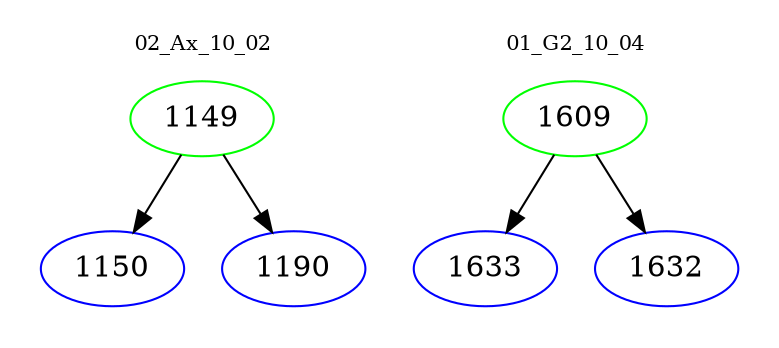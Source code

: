 digraph{
subgraph cluster_0 {
color = white
label = "02_Ax_10_02";
fontsize=10;
T0_1149 [label="1149", color="green"]
T0_1149 -> T0_1150 [color="black"]
T0_1150 [label="1150", color="blue"]
T0_1149 -> T0_1190 [color="black"]
T0_1190 [label="1190", color="blue"]
}
subgraph cluster_1 {
color = white
label = "01_G2_10_04";
fontsize=10;
T1_1609 [label="1609", color="green"]
T1_1609 -> T1_1633 [color="black"]
T1_1633 [label="1633", color="blue"]
T1_1609 -> T1_1632 [color="black"]
T1_1632 [label="1632", color="blue"]
}
}
